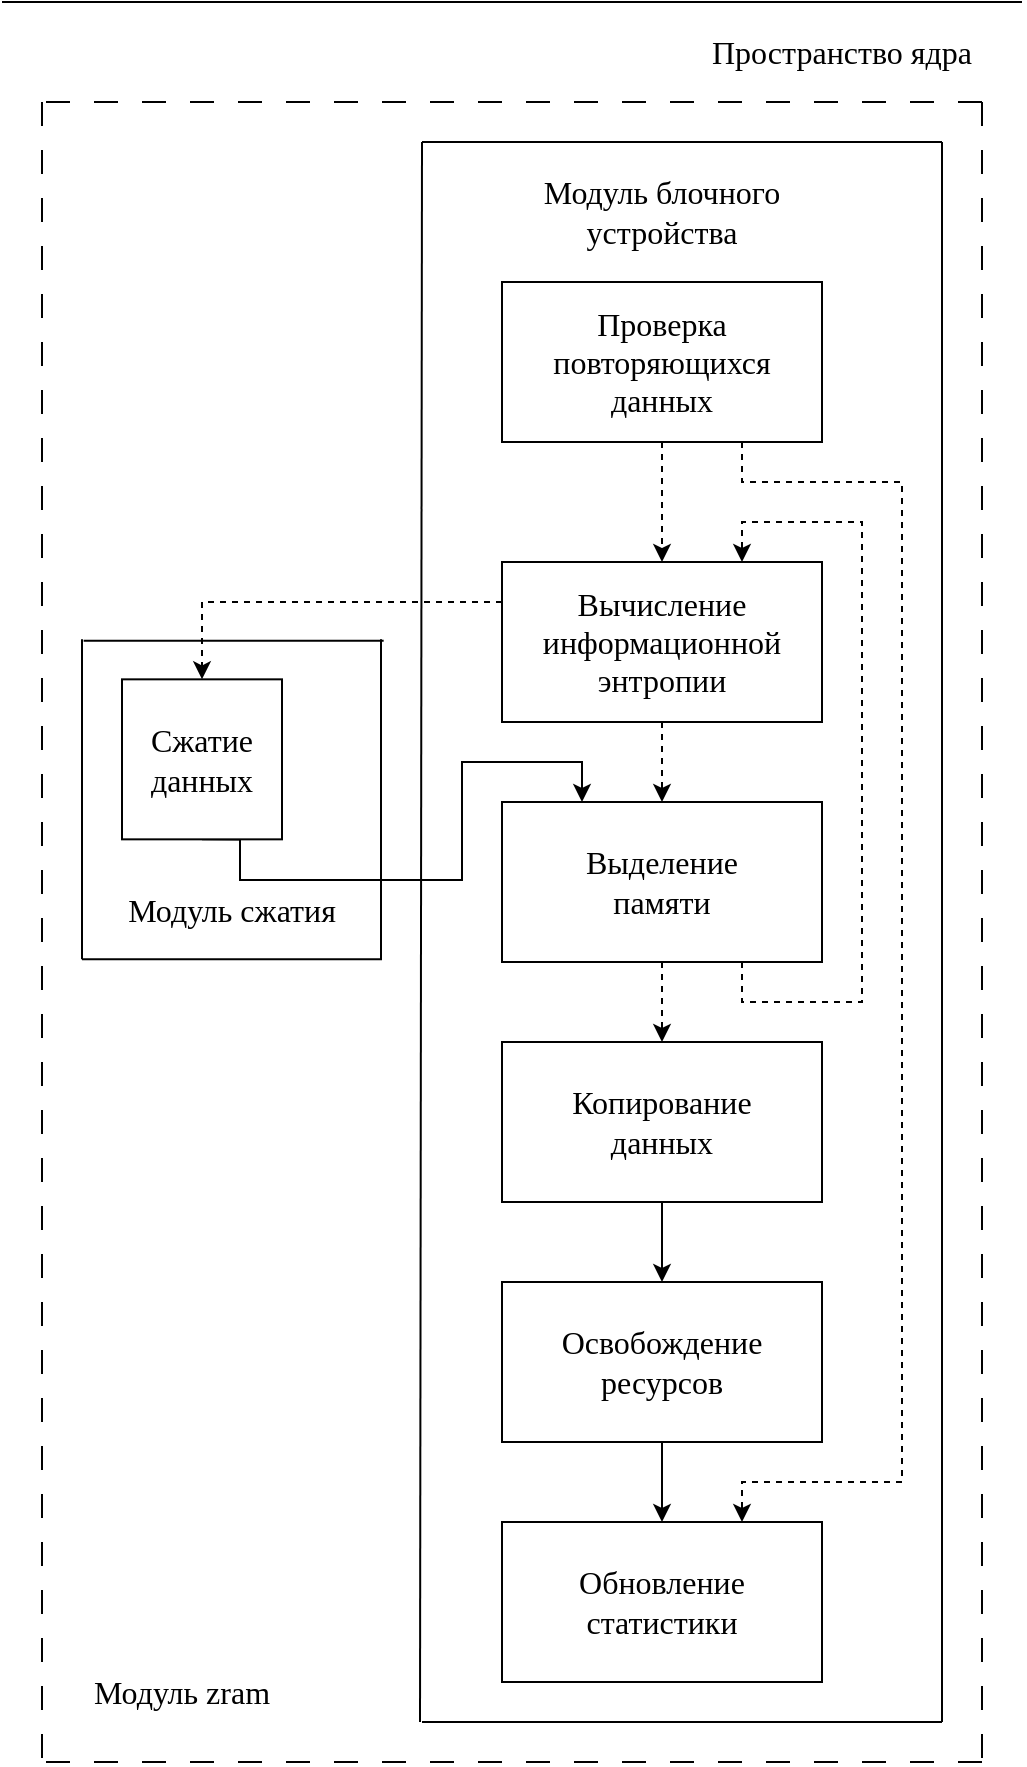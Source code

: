 <mxfile version="21.3.2" type="device">
  <diagram name="Страница 1" id="bHYNRlSTIzHRA6oqRkjn">
    <mxGraphModel dx="1304" dy="708" grid="1" gridSize="10" guides="1" tooltips="1" connect="1" arrows="1" fold="1" page="1" pageScale="1" pageWidth="600" pageHeight="950" math="0" shadow="0">
      <root>
        <mxCell id="0" />
        <mxCell id="1" parent="0" />
        <mxCell id="8-j4BtTnx-JnqvVjRiaJ-2" value="Пространство ядра" style="text;html=1;strokeColor=none;fillColor=none;align=center;verticalAlign=middle;whiteSpace=wrap;rounded=0;fontFamily=Times New Roman;fontSize=16;" vertex="1" parent="1">
          <mxGeometry x="395" y="44" width="140" height="30" as="geometry" />
        </mxCell>
        <mxCell id="8-j4BtTnx-JnqvVjRiaJ-4" value="Модуль zram" style="text;html=1;strokeColor=none;fillColor=none;align=center;verticalAlign=middle;whiteSpace=wrap;rounded=0;fontFamily=Times New Roman;fontSize=16;" vertex="1" parent="1">
          <mxGeometry x="85" y="864" width="100" height="30" as="geometry" />
        </mxCell>
        <mxCell id="8-j4BtTnx-JnqvVjRiaJ-5" value="" style="endArrow=none;dashed=1;html=1;rounded=0;endSize=6;strokeWidth=1;dashPattern=12 12;" edge="1" parent="1">
          <mxGeometry width="50" height="50" relative="1" as="geometry">
            <mxPoint x="65" y="84" as="sourcePoint" />
            <mxPoint x="65" y="914" as="targetPoint" />
          </mxGeometry>
        </mxCell>
        <mxCell id="8-j4BtTnx-JnqvVjRiaJ-6" value="" style="endArrow=none;dashed=1;html=1;rounded=0;endSize=6;strokeWidth=1;dashPattern=12 12;" edge="1" parent="1">
          <mxGeometry width="50" height="50" relative="1" as="geometry">
            <mxPoint x="535" y="84" as="sourcePoint" />
            <mxPoint x="65" y="84" as="targetPoint" />
          </mxGeometry>
        </mxCell>
        <mxCell id="8-j4BtTnx-JnqvVjRiaJ-9" value="Модуль сжатия" style="text;html=1;strokeColor=none;fillColor=none;align=center;verticalAlign=middle;whiteSpace=wrap;rounded=0;fontFamily=Times New Roman;fontSize=16;" vertex="1" parent="1">
          <mxGeometry x="105.0" y="472.67" width="110" height="30" as="geometry" />
        </mxCell>
        <mxCell id="8-j4BtTnx-JnqvVjRiaJ-10" value="" style="endArrow=none;html=1;rounded=0;" edge="1" parent="1">
          <mxGeometry width="50" height="50" relative="1" as="geometry">
            <mxPoint x="85.0" y="512.67" as="sourcePoint" />
            <mxPoint x="85.0" y="352.67" as="targetPoint" />
          </mxGeometry>
        </mxCell>
        <mxCell id="8-j4BtTnx-JnqvVjRiaJ-11" value="" style="endArrow=none;html=1;rounded=0;" edge="1" parent="1">
          <mxGeometry width="50" height="50" relative="1" as="geometry">
            <mxPoint x="235.83" y="353.33" as="sourcePoint" />
            <mxPoint x="85.83" y="353.33" as="targetPoint" />
          </mxGeometry>
        </mxCell>
        <mxCell id="8-j4BtTnx-JnqvVjRiaJ-12" value="" style="endArrow=none;html=1;rounded=0;" edge="1" parent="1">
          <mxGeometry width="50" height="50" relative="1" as="geometry">
            <mxPoint x="235" y="512.67" as="sourcePoint" />
            <mxPoint x="85.0" y="512.67" as="targetPoint" />
          </mxGeometry>
        </mxCell>
        <mxCell id="8-j4BtTnx-JnqvVjRiaJ-13" value="" style="endArrow=none;html=1;rounded=0;" edge="1" parent="1">
          <mxGeometry width="50" height="50" relative="1" as="geometry">
            <mxPoint x="234.5" y="512.67" as="sourcePoint" />
            <mxPoint x="234.5" y="352.67" as="targetPoint" />
          </mxGeometry>
        </mxCell>
        <mxCell id="8-j4BtTnx-JnqvVjRiaJ-42" style="edgeStyle=orthogonalEdgeStyle;rounded=0;orthogonalLoop=1;jettySize=auto;html=1;exitX=0.5;exitY=1;exitDx=0;exitDy=0;entryX=0.5;entryY=0;entryDx=0;entryDy=0;dashed=1;" edge="1" parent="1" source="8-j4BtTnx-JnqvVjRiaJ-14" target="8-j4BtTnx-JnqvVjRiaJ-41">
          <mxGeometry relative="1" as="geometry" />
        </mxCell>
        <mxCell id="8-j4BtTnx-JnqvVjRiaJ-46" style="edgeStyle=orthogonalEdgeStyle;rounded=0;orthogonalLoop=1;jettySize=auto;html=1;exitX=0;exitY=0.25;exitDx=0;exitDy=0;entryX=0.5;entryY=0;entryDx=0;entryDy=0;dashed=1;" edge="1" parent="1" source="8-j4BtTnx-JnqvVjRiaJ-14" target="8-j4BtTnx-JnqvVjRiaJ-22">
          <mxGeometry relative="1" as="geometry" />
        </mxCell>
        <mxCell id="8-j4BtTnx-JnqvVjRiaJ-14" value="Вычисление информационной энтропии" style="rounded=0;whiteSpace=wrap;html=1;fontFamily=Times New Roman;fontSize=16;" vertex="1" parent="1">
          <mxGeometry x="295" y="314" width="160" height="80" as="geometry" />
        </mxCell>
        <mxCell id="8-j4BtTnx-JnqvVjRiaJ-15" value="Модуль блочного устройства" style="text;html=1;strokeColor=none;fillColor=none;align=center;verticalAlign=middle;whiteSpace=wrap;rounded=0;fontFamily=Times New Roman;fontSize=16;" vertex="1" parent="1">
          <mxGeometry x="290" y="124" width="170" height="30" as="geometry" />
        </mxCell>
        <mxCell id="8-j4BtTnx-JnqvVjRiaJ-17" value="" style="endArrow=none;html=1;rounded=0;" edge="1" parent="1">
          <mxGeometry width="50" height="50" relative="1" as="geometry">
            <mxPoint x="555" y="34" as="sourcePoint" />
            <mxPoint x="45" y="34.0" as="targetPoint" />
          </mxGeometry>
        </mxCell>
        <mxCell id="8-j4BtTnx-JnqvVjRiaJ-19" value="" style="endArrow=none;html=1;rounded=0;" edge="1" parent="1">
          <mxGeometry width="50" height="50" relative="1" as="geometry">
            <mxPoint x="254" y="894" as="sourcePoint" />
            <mxPoint x="255" y="104" as="targetPoint" />
          </mxGeometry>
        </mxCell>
        <mxCell id="8-j4BtTnx-JnqvVjRiaJ-40" style="edgeStyle=orthogonalEdgeStyle;rounded=0;orthogonalLoop=1;jettySize=auto;html=1;exitX=0.5;exitY=1;exitDx=0;exitDy=0;entryX=0.5;entryY=0;entryDx=0;entryDy=0;dashed=1;" edge="1" parent="1" source="8-j4BtTnx-JnqvVjRiaJ-21" target="8-j4BtTnx-JnqvVjRiaJ-14">
          <mxGeometry relative="1" as="geometry" />
        </mxCell>
        <mxCell id="8-j4BtTnx-JnqvVjRiaJ-53" style="edgeStyle=orthogonalEdgeStyle;rounded=0;orthogonalLoop=1;jettySize=auto;html=1;exitX=0.75;exitY=1;exitDx=0;exitDy=0;entryX=0.75;entryY=0;entryDx=0;entryDy=0;dashed=1;" edge="1" parent="1" source="8-j4BtTnx-JnqvVjRiaJ-21" target="8-j4BtTnx-JnqvVjRiaJ-25">
          <mxGeometry relative="1" as="geometry">
            <Array as="points">
              <mxPoint x="415" y="274" />
              <mxPoint x="495" y="274" />
              <mxPoint x="495" y="774" />
              <mxPoint x="415" y="774" />
            </Array>
          </mxGeometry>
        </mxCell>
        <mxCell id="8-j4BtTnx-JnqvVjRiaJ-21" value="Проверка повторяющихся&lt;br&gt;данных" style="rounded=0;whiteSpace=wrap;html=1;fontFamily=Times New Roman;fontSize=16;" vertex="1" parent="1">
          <mxGeometry x="295" y="174" width="160" height="80" as="geometry" />
        </mxCell>
        <mxCell id="8-j4BtTnx-JnqvVjRiaJ-45" style="edgeStyle=orthogonalEdgeStyle;rounded=0;orthogonalLoop=1;jettySize=auto;html=1;exitX=0.5;exitY=1;exitDx=0;exitDy=0;entryX=0.25;entryY=0;entryDx=0;entryDy=0;" edge="1" parent="1" source="8-j4BtTnx-JnqvVjRiaJ-22" target="8-j4BtTnx-JnqvVjRiaJ-41">
          <mxGeometry relative="1" as="geometry">
            <Array as="points">
              <mxPoint x="164" y="473" />
              <mxPoint x="275" y="473" />
              <mxPoint x="275" y="414" />
              <mxPoint x="335" y="414" />
            </Array>
          </mxGeometry>
        </mxCell>
        <mxCell id="8-j4BtTnx-JnqvVjRiaJ-22" value="Сжатие данных" style="rounded=0;whiteSpace=wrap;html=1;fontFamily=Times New Roman;fontSize=16;" vertex="1" parent="1">
          <mxGeometry x="105.0" y="372.67" width="80" height="80" as="geometry" />
        </mxCell>
        <mxCell id="8-j4BtTnx-JnqvVjRiaJ-49" style="edgeStyle=orthogonalEdgeStyle;rounded=0;orthogonalLoop=1;jettySize=auto;html=1;exitX=0.5;exitY=1;exitDx=0;exitDy=0;entryX=0.5;entryY=0;entryDx=0;entryDy=0;" edge="1" parent="1" source="8-j4BtTnx-JnqvVjRiaJ-24" target="8-j4BtTnx-JnqvVjRiaJ-26">
          <mxGeometry relative="1" as="geometry" />
        </mxCell>
        <mxCell id="8-j4BtTnx-JnqvVjRiaJ-24" value="Копирование&lt;br&gt;данных" style="rounded=0;whiteSpace=wrap;html=1;fontFamily=Times New Roman;fontSize=16;" vertex="1" parent="1">
          <mxGeometry x="295" y="554" width="160" height="80" as="geometry" />
        </mxCell>
        <mxCell id="8-j4BtTnx-JnqvVjRiaJ-25" value="Обновление статистики" style="rounded=0;whiteSpace=wrap;html=1;fontFamily=Times New Roman;fontSize=16;" vertex="1" parent="1">
          <mxGeometry x="295" y="794" width="160" height="80" as="geometry" />
        </mxCell>
        <mxCell id="8-j4BtTnx-JnqvVjRiaJ-50" style="edgeStyle=orthogonalEdgeStyle;rounded=0;orthogonalLoop=1;jettySize=auto;html=1;exitX=0.5;exitY=1;exitDx=0;exitDy=0;entryX=0.5;entryY=0;entryDx=0;entryDy=0;" edge="1" parent="1" source="8-j4BtTnx-JnqvVjRiaJ-26" target="8-j4BtTnx-JnqvVjRiaJ-25">
          <mxGeometry relative="1" as="geometry" />
        </mxCell>
        <mxCell id="8-j4BtTnx-JnqvVjRiaJ-26" value="Освобождение&lt;br&gt;ресурсов" style="rounded=0;whiteSpace=wrap;html=1;fontFamily=Times New Roman;fontSize=16;" vertex="1" parent="1">
          <mxGeometry x="295" y="674" width="160" height="80" as="geometry" />
        </mxCell>
        <mxCell id="8-j4BtTnx-JnqvVjRiaJ-47" style="edgeStyle=orthogonalEdgeStyle;rounded=0;orthogonalLoop=1;jettySize=auto;html=1;exitX=0.75;exitY=1;exitDx=0;exitDy=0;entryX=0.75;entryY=0;entryDx=0;entryDy=0;dashed=1;" edge="1" parent="1" source="8-j4BtTnx-JnqvVjRiaJ-41" target="8-j4BtTnx-JnqvVjRiaJ-14">
          <mxGeometry relative="1" as="geometry">
            <Array as="points">
              <mxPoint x="415" y="534" />
              <mxPoint x="475" y="534" />
              <mxPoint x="475" y="294" />
              <mxPoint x="415" y="294" />
            </Array>
          </mxGeometry>
        </mxCell>
        <mxCell id="8-j4BtTnx-JnqvVjRiaJ-48" style="edgeStyle=orthogonalEdgeStyle;rounded=0;orthogonalLoop=1;jettySize=auto;html=1;exitX=0.5;exitY=1;exitDx=0;exitDy=0;entryX=0.5;entryY=0;entryDx=0;entryDy=0;dashed=1;" edge="1" parent="1" source="8-j4BtTnx-JnqvVjRiaJ-41" target="8-j4BtTnx-JnqvVjRiaJ-24">
          <mxGeometry relative="1" as="geometry" />
        </mxCell>
        <mxCell id="8-j4BtTnx-JnqvVjRiaJ-41" value="Выделение &lt;br&gt;памяти" style="rounded=0;whiteSpace=wrap;html=1;fontFamily=Times New Roman;fontSize=16;" vertex="1" parent="1">
          <mxGeometry x="295" y="434" width="160" height="80" as="geometry" />
        </mxCell>
        <mxCell id="8-j4BtTnx-JnqvVjRiaJ-55" value="" style="endArrow=none;html=1;rounded=0;" edge="1" parent="1">
          <mxGeometry width="50" height="50" relative="1" as="geometry">
            <mxPoint x="515" y="894" as="sourcePoint" />
            <mxPoint x="515" y="104" as="targetPoint" />
          </mxGeometry>
        </mxCell>
        <mxCell id="8-j4BtTnx-JnqvVjRiaJ-57" value="" style="endArrow=none;html=1;rounded=0;" edge="1" parent="1">
          <mxGeometry width="50" height="50" relative="1" as="geometry">
            <mxPoint x="515" y="104" as="sourcePoint" />
            <mxPoint x="255" y="104" as="targetPoint" />
          </mxGeometry>
        </mxCell>
        <mxCell id="8-j4BtTnx-JnqvVjRiaJ-58" value="" style="endArrow=none;html=1;rounded=0;" edge="1" parent="1">
          <mxGeometry width="50" height="50" relative="1" as="geometry">
            <mxPoint x="515" y="894" as="sourcePoint" />
            <mxPoint x="255" y="894" as="targetPoint" />
          </mxGeometry>
        </mxCell>
        <mxCell id="8-j4BtTnx-JnqvVjRiaJ-59" value="" style="endArrow=none;dashed=1;html=1;rounded=0;endSize=6;strokeWidth=1;dashPattern=12 12;" edge="1" parent="1">
          <mxGeometry width="50" height="50" relative="1" as="geometry">
            <mxPoint x="535" y="914" as="sourcePoint" />
            <mxPoint x="65" y="914" as="targetPoint" />
          </mxGeometry>
        </mxCell>
        <mxCell id="8-j4BtTnx-JnqvVjRiaJ-60" value="" style="endArrow=none;dashed=1;html=1;rounded=0;endSize=6;strokeWidth=1;dashPattern=12 12;" edge="1" parent="1">
          <mxGeometry width="50" height="50" relative="1" as="geometry">
            <mxPoint x="535" y="84" as="sourcePoint" />
            <mxPoint x="535" y="914" as="targetPoint" />
          </mxGeometry>
        </mxCell>
      </root>
    </mxGraphModel>
  </diagram>
</mxfile>

